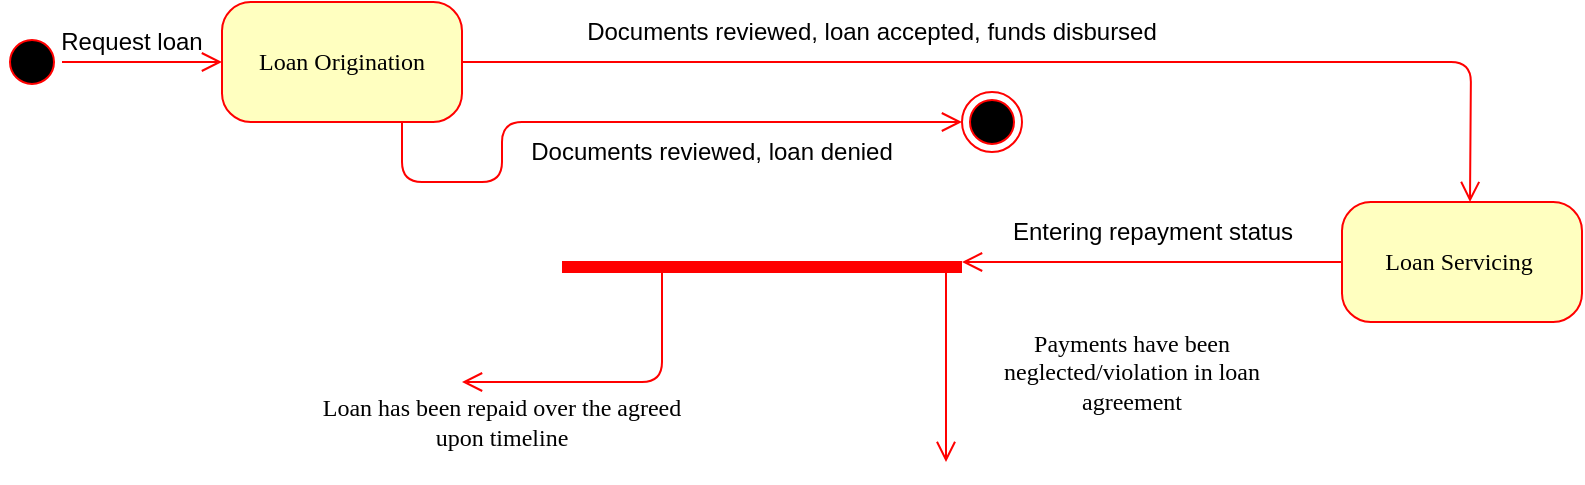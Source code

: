<mxfile version="22.1.17" type="github">
  <diagram name="Page-1" id="58cdce13-f638-feb5-8d6f-7d28b1aa9fa0">
    <mxGraphModel dx="1129" dy="746" grid="1" gridSize="10" guides="1" tooltips="1" connect="1" arrows="1" fold="1" page="1" pageScale="1" pageWidth="1100" pageHeight="850" background="none" math="0" shadow="0">
      <root>
        <mxCell id="0" />
        <mxCell id="1" parent="0" />
        <mxCell id="382b91b5511bd0f7-1" value="" style="ellipse;html=1;shape=startState;fillColor=#000000;strokeColor=#ff0000;rounded=1;shadow=0;comic=0;labelBackgroundColor=none;fontFamily=Verdana;fontSize=12;fontColor=#000000;align=center;direction=south;" parent="1" vertex="1">
          <mxGeometry x="130" y="135" width="30" height="30" as="geometry" />
        </mxCell>
        <mxCell id="382b91b5511bd0f7-5" value="Loan Servicing&amp;nbsp;" style="rounded=1;whiteSpace=wrap;html=1;arcSize=24;fillColor=#ffffc0;strokeColor=#ff0000;shadow=0;comic=0;labelBackgroundColor=none;fontFamily=Verdana;fontSize=12;fontColor=#000000;align=center;" parent="1" vertex="1">
          <mxGeometry x="800" y="220" width="120" height="60" as="geometry" />
        </mxCell>
        <mxCell id="382b91b5511bd0f7-6" value="Loan Origination" style="rounded=1;whiteSpace=wrap;html=1;arcSize=24;fillColor=#ffffc0;strokeColor=#ff0000;shadow=0;comic=0;labelBackgroundColor=none;fontFamily=Verdana;fontSize=12;fontColor=#000000;align=center;" parent="1" vertex="1">
          <mxGeometry x="240" y="120" width="120" height="60" as="geometry" />
        </mxCell>
        <mxCell id="3cde6dad864a17aa-4" style="edgeStyle=orthogonalEdgeStyle;html=1;labelBackgroundColor=none;endArrow=open;endSize=8;strokeColor=#ff0000;fontFamily=Verdana;fontSize=12;align=left;exitX=1;exitY=0.5;exitDx=0;exitDy=0;" parent="1" source="382b91b5511bd0f7-6" edge="1">
          <mxGeometry relative="1" as="geometry">
            <mxPoint x="890" y="260" as="sourcePoint" />
            <mxPoint x="864" y="220" as="targetPoint" />
          </mxGeometry>
        </mxCell>
        <mxCell id="2a3bc250acf0617d-9" style="edgeStyle=orthogonalEdgeStyle;html=1;labelBackgroundColor=none;endArrow=open;endSize=8;strokeColor=#ff0000;fontFamily=Verdana;fontSize=12;align=left;" parent="1" source="382b91b5511bd0f7-1" target="382b91b5511bd0f7-6" edge="1">
          <mxGeometry relative="1" as="geometry" />
        </mxCell>
        <mxCell id="2a3bc250acf0617d-10" style="edgeStyle=orthogonalEdgeStyle;html=1;labelBackgroundColor=none;endArrow=open;endSize=8;strokeColor=#ff0000;fontFamily=Verdana;fontSize=12;align=left;entryX=0;entryY=0.5;entryDx=0;entryDy=0;" parent="1" source="382b91b5511bd0f7-6" target="6rjn2MY__xC60Us_htXu-5" edge="1">
          <mxGeometry relative="1" as="geometry">
            <Array as="points">
              <mxPoint x="330" y="210" />
              <mxPoint x="380" y="210" />
              <mxPoint x="380" y="180" />
            </Array>
            <mxPoint x="480" y="180" as="targetPoint" />
          </mxGeometry>
        </mxCell>
        <mxCell id="6rjn2MY__xC60Us_htXu-1" value="Request loan" style="text;strokeColor=none;align=center;fillColor=none;html=1;verticalAlign=middle;whiteSpace=wrap;rounded=0;" vertex="1" parent="1">
          <mxGeometry x="150" y="120" width="90" height="40" as="geometry" />
        </mxCell>
        <mxCell id="6rjn2MY__xC60Us_htXu-3" value="Documents reviewed, loan accepted, funds disbursed" style="text;strokeColor=none;align=center;fillColor=none;html=1;verticalAlign=middle;whiteSpace=wrap;rounded=0;" vertex="1" parent="1">
          <mxGeometry x="400" y="120" width="330" height="30" as="geometry" />
        </mxCell>
        <mxCell id="6rjn2MY__xC60Us_htXu-4" value="Documents reviewed, loan denied" style="text;strokeColor=none;align=center;fillColor=none;html=1;verticalAlign=middle;whiteSpace=wrap;rounded=0;" vertex="1" parent="1">
          <mxGeometry x="320" y="180" width="330" height="30" as="geometry" />
        </mxCell>
        <mxCell id="6rjn2MY__xC60Us_htXu-5" value="" style="ellipse;html=1;shape=endState;fillColor=#000000;strokeColor=#ff0000;" vertex="1" parent="1">
          <mxGeometry x="610" y="165" width="30" height="30" as="geometry" />
        </mxCell>
        <mxCell id="6rjn2MY__xC60Us_htXu-7" value="" style="shape=line;html=1;strokeWidth=6;strokeColor=#ff0000;" vertex="1" parent="1">
          <mxGeometry x="410" y="245" width="200" height="15" as="geometry" />
        </mxCell>
        <mxCell id="6rjn2MY__xC60Us_htXu-16" value="" style="edgeStyle=orthogonalEdgeStyle;html=1;labelBackgroundColor=none;endArrow=open;endSize=8;strokeColor=#ff0000;fontFamily=Verdana;fontSize=12;align=left;exitX=0;exitY=0.5;exitDx=0;exitDy=0;" edge="1" parent="1" source="382b91b5511bd0f7-5" target="6rjn2MY__xC60Us_htXu-7">
          <mxGeometry width="50" height="50" relative="1" as="geometry">
            <mxPoint x="970" y="320" as="sourcePoint" />
            <mxPoint x="650" y="280" as="targetPoint" />
            <Array as="points">
              <mxPoint x="720" y="250" />
              <mxPoint x="720" y="250" />
            </Array>
          </mxGeometry>
        </mxCell>
        <mxCell id="6rjn2MY__xC60Us_htXu-17" value="Entering repayment status" style="text;html=1;align=center;verticalAlign=middle;resizable=0;points=[];autosize=1;strokeColor=none;fillColor=none;" vertex="1" parent="1">
          <mxGeometry x="625" y="220" width="160" height="30" as="geometry" />
        </mxCell>
        <mxCell id="6rjn2MY__xC60Us_htXu-18" value="" style="edgeStyle=orthogonalEdgeStyle;html=1;labelBackgroundColor=none;endArrow=open;endSize=8;strokeColor=#ff0000;fontFamily=Verdana;fontSize=12;align=left;exitX=0.96;exitY=0.467;exitDx=0;exitDy=0;exitPerimeter=0;" edge="1" parent="1" source="6rjn2MY__xC60Us_htXu-7">
          <mxGeometry width="50" height="50" relative="1" as="geometry">
            <mxPoint x="560" y="260" as="sourcePoint" />
            <mxPoint x="602" y="350" as="targetPoint" />
            <Array as="points" />
          </mxGeometry>
        </mxCell>
        <mxCell id="6rjn2MY__xC60Us_htXu-19" value="" style="edgeStyle=orthogonalEdgeStyle;html=1;labelBackgroundColor=none;endArrow=open;endSize=8;strokeColor=#ff0000;fontFamily=Verdana;fontSize=12;align=left;exitX=0.25;exitY=0.5;exitDx=0;exitDy=0;exitPerimeter=0;" edge="1" parent="1" source="6rjn2MY__xC60Us_htXu-7">
          <mxGeometry width="50" height="50" relative="1" as="geometry">
            <mxPoint x="440" y="270" as="sourcePoint" />
            <mxPoint x="360" y="310" as="targetPoint" />
            <Array as="points">
              <mxPoint x="460" y="310" />
            </Array>
          </mxGeometry>
        </mxCell>
        <mxCell id="6rjn2MY__xC60Us_htXu-20" value="Loan has been repaid over the agreed upon timeline" style="text;strokeColor=none;align=center;fillColor=none;html=1;verticalAlign=middle;whiteSpace=wrap;rounded=0;fontSize=12;fontFamily=Verdana;fontColor=default;" vertex="1" parent="1">
          <mxGeometry x="280" y="310" width="200" height="40" as="geometry" />
        </mxCell>
        <mxCell id="6rjn2MY__xC60Us_htXu-22" value="Payments have been neglected/violation in loan agreement" style="text;strokeColor=none;align=center;fillColor=none;html=1;verticalAlign=middle;whiteSpace=wrap;rounded=0;fontSize=12;fontFamily=Verdana;fontColor=default;" vertex="1" parent="1">
          <mxGeometry x="610" y="290" width="170" height="30" as="geometry" />
        </mxCell>
      </root>
    </mxGraphModel>
  </diagram>
</mxfile>
